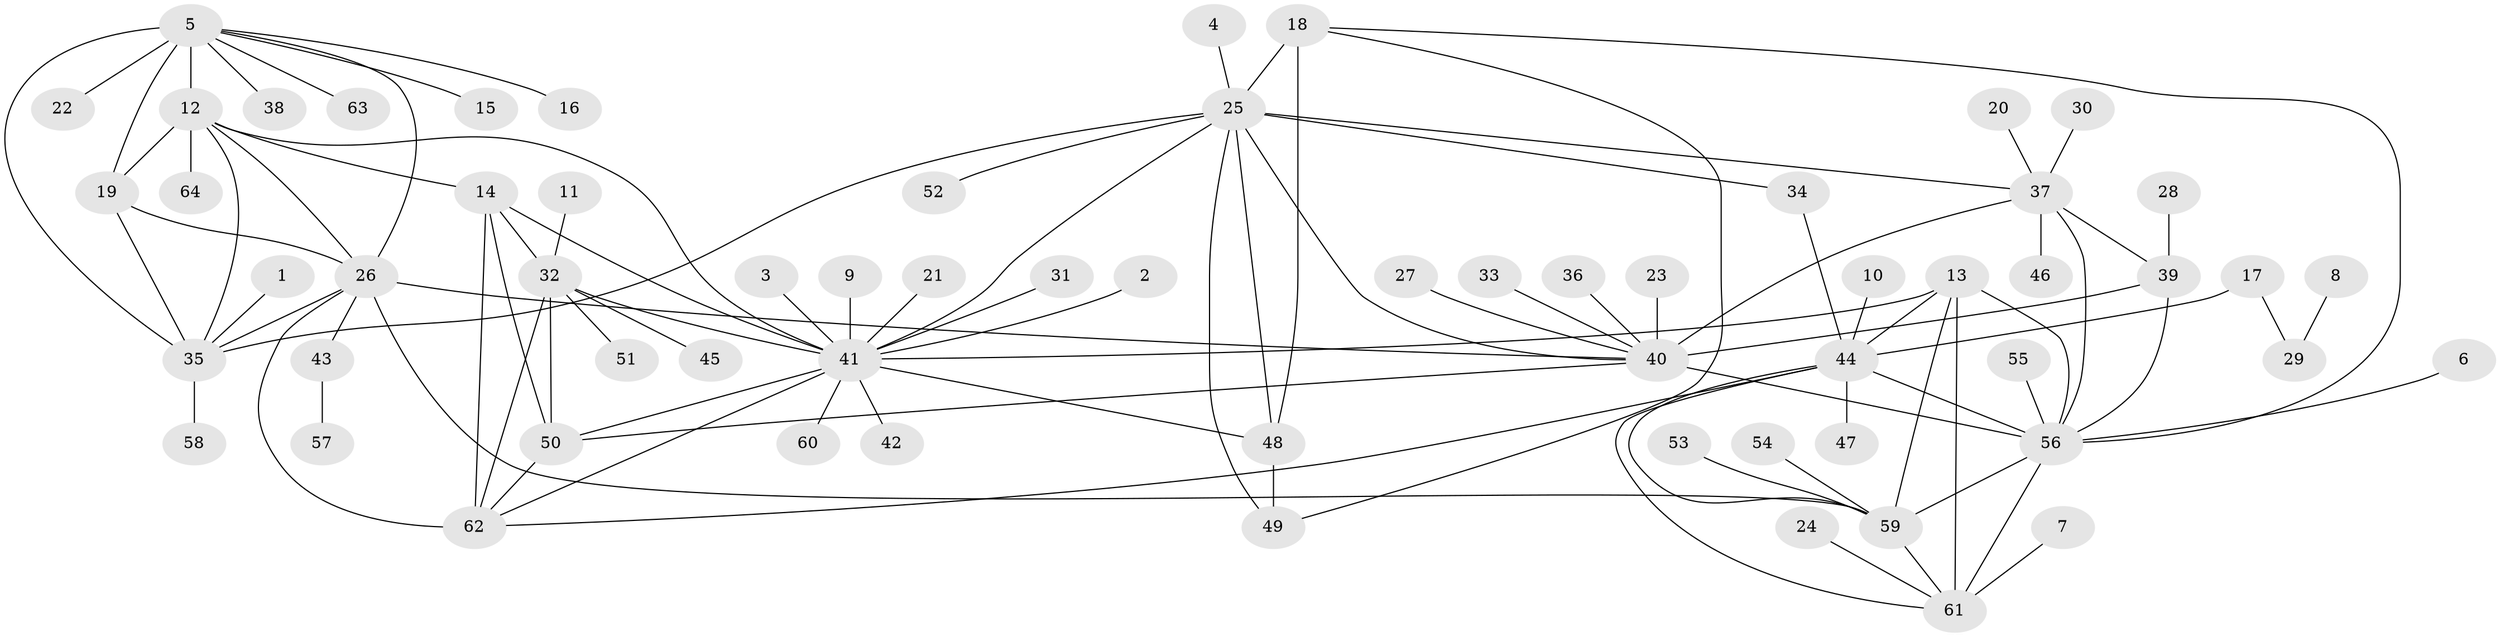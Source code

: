 // original degree distribution, {7: 0.031746031746031744, 9: 0.03968253968253968, 6: 0.06349206349206349, 11: 0.007936507936507936, 10: 0.03968253968253968, 18: 0.007936507936507936, 8: 0.03968253968253968, 13: 0.007936507936507936, 1: 0.5873015873015873, 3: 0.023809523809523808, 4: 0.015873015873015872, 2: 0.1349206349206349}
// Generated by graph-tools (version 1.1) at 2025/26/03/09/25 03:26:45]
// undirected, 64 vertices, 99 edges
graph export_dot {
graph [start="1"]
  node [color=gray90,style=filled];
  1;
  2;
  3;
  4;
  5;
  6;
  7;
  8;
  9;
  10;
  11;
  12;
  13;
  14;
  15;
  16;
  17;
  18;
  19;
  20;
  21;
  22;
  23;
  24;
  25;
  26;
  27;
  28;
  29;
  30;
  31;
  32;
  33;
  34;
  35;
  36;
  37;
  38;
  39;
  40;
  41;
  42;
  43;
  44;
  45;
  46;
  47;
  48;
  49;
  50;
  51;
  52;
  53;
  54;
  55;
  56;
  57;
  58;
  59;
  60;
  61;
  62;
  63;
  64;
  1 -- 35 [weight=1.0];
  2 -- 41 [weight=1.0];
  3 -- 41 [weight=1.0];
  4 -- 25 [weight=1.0];
  5 -- 12 [weight=2.0];
  5 -- 15 [weight=1.0];
  5 -- 16 [weight=1.0];
  5 -- 19 [weight=2.0];
  5 -- 22 [weight=1.0];
  5 -- 26 [weight=2.0];
  5 -- 35 [weight=2.0];
  5 -- 38 [weight=1.0];
  5 -- 63 [weight=1.0];
  6 -- 56 [weight=1.0];
  7 -- 61 [weight=1.0];
  8 -- 29 [weight=1.0];
  9 -- 41 [weight=1.0];
  10 -- 44 [weight=1.0];
  11 -- 32 [weight=1.0];
  12 -- 14 [weight=1.0];
  12 -- 19 [weight=1.0];
  12 -- 26 [weight=1.0];
  12 -- 35 [weight=1.0];
  12 -- 41 [weight=1.0];
  12 -- 64 [weight=1.0];
  13 -- 41 [weight=1.0];
  13 -- 44 [weight=2.0];
  13 -- 56 [weight=2.0];
  13 -- 59 [weight=2.0];
  13 -- 61 [weight=2.0];
  14 -- 32 [weight=2.0];
  14 -- 41 [weight=2.0];
  14 -- 50 [weight=2.0];
  14 -- 62 [weight=2.0];
  17 -- 29 [weight=1.0];
  17 -- 44 [weight=1.0];
  18 -- 25 [weight=2.0];
  18 -- 48 [weight=2.0];
  18 -- 49 [weight=1.0];
  18 -- 56 [weight=1.0];
  19 -- 26 [weight=1.0];
  19 -- 35 [weight=1.0];
  20 -- 37 [weight=1.0];
  21 -- 41 [weight=1.0];
  23 -- 40 [weight=1.0];
  24 -- 61 [weight=1.0];
  25 -- 34 [weight=1.0];
  25 -- 35 [weight=1.0];
  25 -- 37 [weight=1.0];
  25 -- 40 [weight=1.0];
  25 -- 41 [weight=2.0];
  25 -- 48 [weight=4.0];
  25 -- 49 [weight=2.0];
  25 -- 52 [weight=1.0];
  26 -- 35 [weight=1.0];
  26 -- 40 [weight=1.0];
  26 -- 43 [weight=1.0];
  26 -- 59 [weight=1.0];
  26 -- 62 [weight=1.0];
  27 -- 40 [weight=1.0];
  28 -- 39 [weight=1.0];
  30 -- 37 [weight=1.0];
  31 -- 41 [weight=1.0];
  32 -- 41 [weight=1.0];
  32 -- 45 [weight=1.0];
  32 -- 50 [weight=1.0];
  32 -- 51 [weight=1.0];
  32 -- 62 [weight=1.0];
  33 -- 40 [weight=1.0];
  34 -- 44 [weight=1.0];
  35 -- 58 [weight=1.0];
  36 -- 40 [weight=1.0];
  37 -- 39 [weight=2.0];
  37 -- 40 [weight=2.0];
  37 -- 46 [weight=1.0];
  37 -- 56 [weight=1.0];
  39 -- 40 [weight=4.0];
  39 -- 56 [weight=2.0];
  40 -- 50 [weight=1.0];
  40 -- 56 [weight=2.0];
  41 -- 42 [weight=1.0];
  41 -- 48 [weight=1.0];
  41 -- 50 [weight=1.0];
  41 -- 60 [weight=1.0];
  41 -- 62 [weight=1.0];
  43 -- 57 [weight=1.0];
  44 -- 47 [weight=1.0];
  44 -- 56 [weight=2.0];
  44 -- 59 [weight=1.0];
  44 -- 61 [weight=1.0];
  44 -- 62 [weight=1.0];
  48 -- 49 [weight=2.0];
  50 -- 62 [weight=1.0];
  53 -- 59 [weight=1.0];
  54 -- 59 [weight=1.0];
  55 -- 56 [weight=1.0];
  56 -- 59 [weight=1.0];
  56 -- 61 [weight=1.0];
  59 -- 61 [weight=1.0];
}
